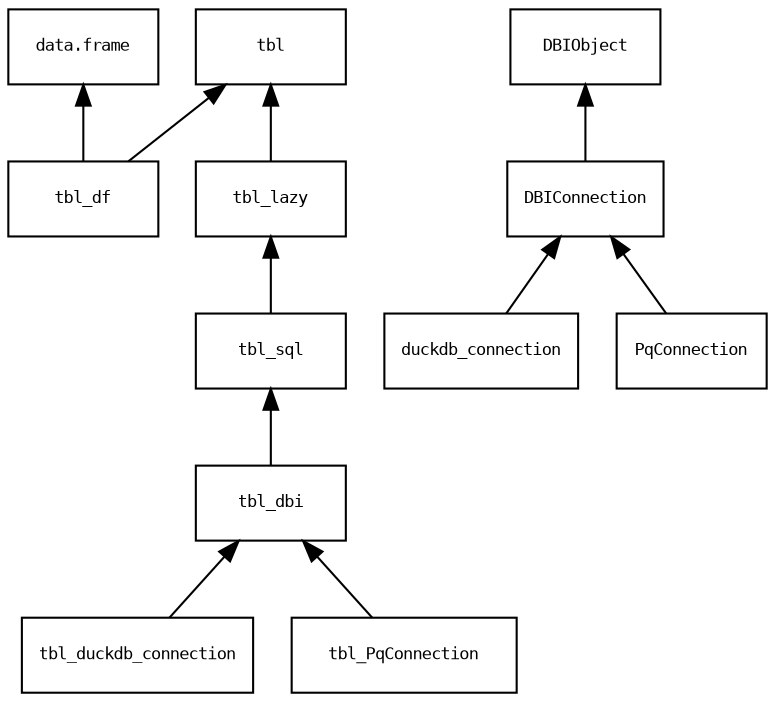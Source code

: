 digraph G {

  node [
          fontname = "monospace"
          shape = "record"
          width = 1
          fontsize = 8

  ]

  edge [
          fontname = "sans-serif"
  ]

dataframe [
  label="data.frame"
  width = 1
]

tbl_duckdb_connection [
  width = 1.5
]

tbl_PqConnection [
  width = 1.5
]

DBIConnection [
]

duckdb_connection [
  width = 1.2
]

PqConnection [
  width=1
]

tbl -> tbl_lazy [dir=back]
tbl_lazy -> tbl_sql [dir=back]
tbl_sql -> tbl_dbi [dir=back]
tbl_dbi -> tbl_duckdb_connection [dir=back]
tbl_dbi -> tbl_PqConnection [dir=back]
tbl -> tbl_df [dir=back]
dataframe -> tbl_df [dir=back]

DBIObject -> DBIConnection [dir=back]
DBIConnection -> duckdb_connection [dir=back]
DBIConnection -> PqConnection [dir=back]

}